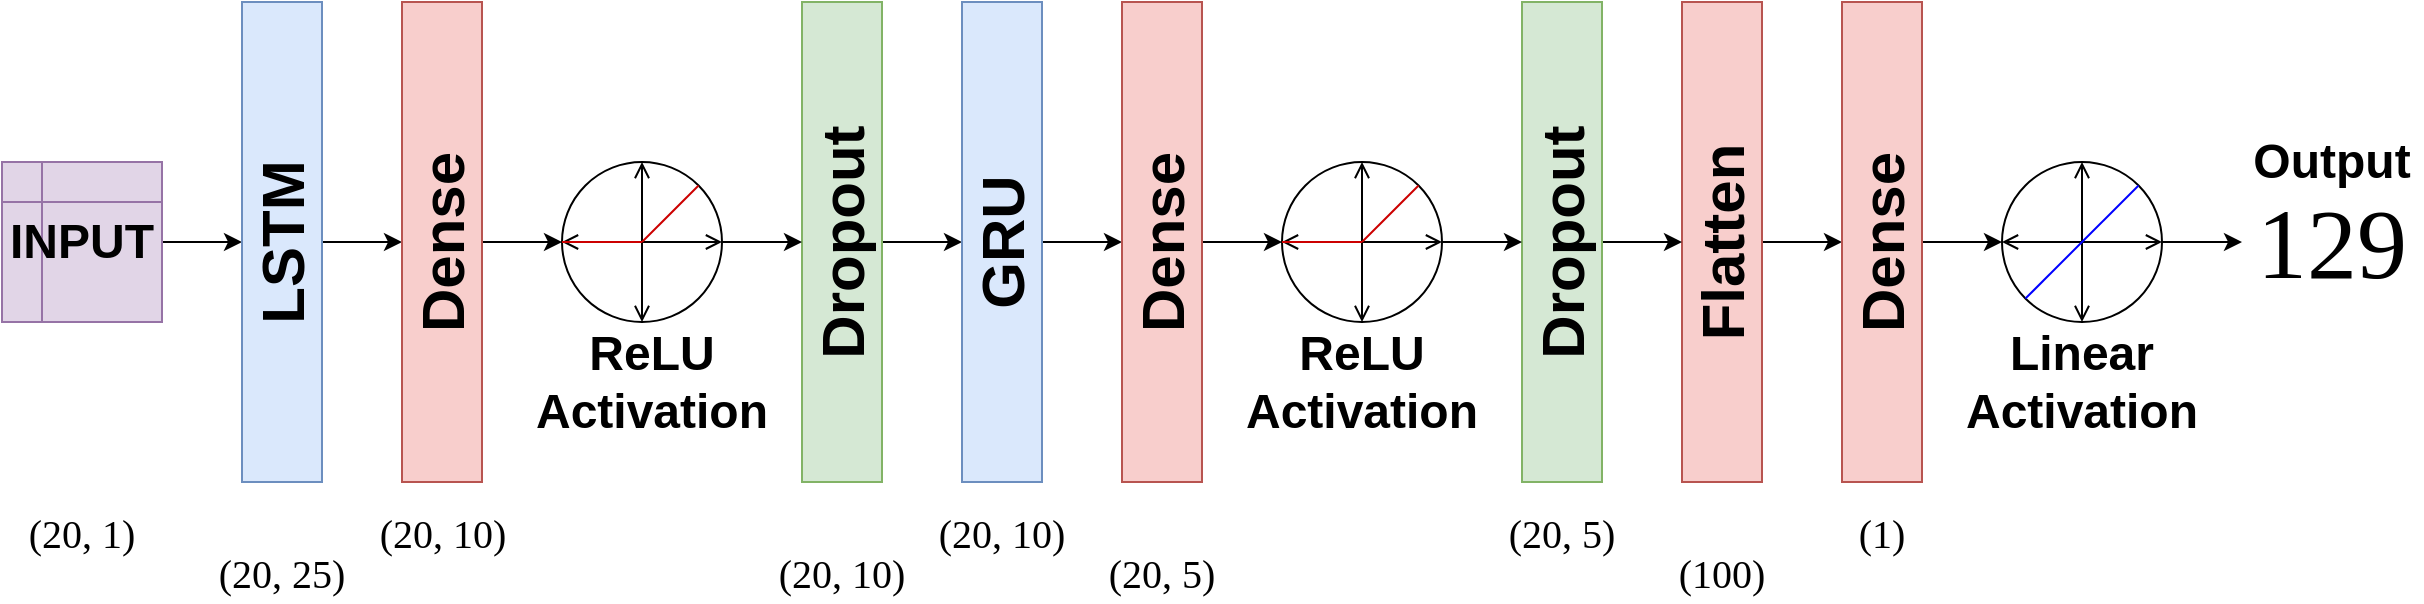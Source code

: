 <mxfile version="16.1.2" type="device"><diagram id="tV6tKjA-T-emc5aN9UP8" name="Page-1"><mxGraphModel dx="1720" dy="1222" grid="1" gridSize="10" guides="1" tooltips="1" connect="1" arrows="1" fold="1" page="1" pageScale="1" pageWidth="850" pageHeight="1100" math="0" shadow="0"><root><mxCell id="0"/><mxCell id="1" parent="0"/><mxCell id="MRrIlFEwWlFgGDTNwvTw-53" style="edgeStyle=orthogonalEdgeStyle;rounded=0;orthogonalLoop=1;jettySize=auto;html=1;entryX=0.5;entryY=0;entryDx=0;entryDy=0;fontSize=30;startArrow=none;startFill=0;endArrow=classic;endFill=1;strokeColor=#000000;strokeWidth=1;" parent="1" source="MRrIlFEwWlFgGDTNwvTw-1" target="MRrIlFEwWlFgGDTNwvTw-3" edge="1"><mxGeometry relative="1" as="geometry"/></mxCell><mxCell id="MRrIlFEwWlFgGDTNwvTw-1" value="&lt;font style=&quot;font-size: 24px&quot;&gt;&lt;b&gt;INPUT&lt;/b&gt;&lt;br&gt;&lt;/font&gt;" style="shape=internalStorage;whiteSpace=wrap;html=1;backgroundOutline=1;fillColor=#e1d5e7;strokeColor=#9673a6;" parent="1" vertex="1"><mxGeometry x="40" y="200" width="80" height="80" as="geometry"/></mxCell><mxCell id="MRrIlFEwWlFgGDTNwvTw-33" style="edgeStyle=orthogonalEdgeStyle;rounded=0;orthogonalLoop=1;jettySize=auto;html=1;entryX=0.5;entryY=0;entryDx=0;entryDy=0;fontSize=30;startArrow=none;startFill=0;endArrow=classic;endFill=1;strokeColor=#000000;strokeWidth=1;" parent="1" source="MRrIlFEwWlFgGDTNwvTw-3" target="MRrIlFEwWlFgGDTNwvTw-4" edge="1"><mxGeometry relative="1" as="geometry"/></mxCell><mxCell id="MRrIlFEwWlFgGDTNwvTw-3" value="&lt;b&gt;&lt;font style=&quot;font-size: 30px&quot;&gt;LSTM&lt;/font&gt;&lt;/b&gt;" style="rounded=0;whiteSpace=wrap;html=1;rotation=-90;fillColor=#dae8fc;strokeColor=#6c8ebf;" parent="1" vertex="1"><mxGeometry x="60" y="220" width="240" height="40" as="geometry"/></mxCell><mxCell id="MRrIlFEwWlFgGDTNwvTw-32" style="edgeStyle=orthogonalEdgeStyle;rounded=0;orthogonalLoop=1;jettySize=auto;html=1;fontSize=30;startArrow=none;startFill=0;endArrow=classic;endFill=1;strokeColor=#000000;strokeWidth=1;" parent="1" source="MRrIlFEwWlFgGDTNwvTw-4" edge="1"><mxGeometry relative="1" as="geometry"><mxPoint x="320" y="240" as="targetPoint"/></mxGeometry></mxCell><mxCell id="MRrIlFEwWlFgGDTNwvTw-4" value="&lt;b&gt;&lt;font style=&quot;font-size: 30px&quot;&gt;Dense&lt;/font&gt;&lt;/b&gt;" style="rounded=0;whiteSpace=wrap;html=1;rotation=-90;fillColor=#f8cecc;strokeColor=#b85450;" parent="1" vertex="1"><mxGeometry x="140" y="220" width="240" height="40" as="geometry"/></mxCell><mxCell id="MRrIlFEwWlFgGDTNwvTw-37" style="edgeStyle=orthogonalEdgeStyle;rounded=0;orthogonalLoop=1;jettySize=auto;html=1;entryX=0.5;entryY=0;entryDx=0;entryDy=0;fontSize=30;startArrow=none;startFill=0;endArrow=classic;endFill=1;strokeColor=#000000;strokeWidth=1;" parent="1" source="MRrIlFEwWlFgGDTNwvTw-5" target="MRrIlFEwWlFgGDTNwvTw-6" edge="1"><mxGeometry relative="1" as="geometry"/></mxCell><mxCell id="MRrIlFEwWlFgGDTNwvTw-5" value="&lt;b&gt;&lt;font style=&quot;font-size: 30px&quot;&gt;Dropout&lt;/font&gt;&lt;/b&gt;" style="rounded=0;whiteSpace=wrap;html=1;rotation=-90;fillColor=#d5e8d4;strokeColor=#82b366;" parent="1" vertex="1"><mxGeometry x="340" y="220" width="240" height="40" as="geometry"/></mxCell><mxCell id="MRrIlFEwWlFgGDTNwvTw-38" style="edgeStyle=orthogonalEdgeStyle;rounded=0;orthogonalLoop=1;jettySize=auto;html=1;entryX=0.5;entryY=0;entryDx=0;entryDy=0;fontSize=30;startArrow=none;startFill=0;endArrow=classic;endFill=1;strokeColor=#000000;strokeWidth=1;" parent="1" source="MRrIlFEwWlFgGDTNwvTw-6" target="MRrIlFEwWlFgGDTNwvTw-7" edge="1"><mxGeometry relative="1" as="geometry"/></mxCell><mxCell id="MRrIlFEwWlFgGDTNwvTw-6" value="&lt;b&gt;&lt;font style=&quot;font-size: 30px&quot;&gt;GRU&lt;/font&gt;&lt;/b&gt;" style="rounded=0;whiteSpace=wrap;html=1;rotation=-90;fillColor=#dae8fc;strokeColor=#6c8ebf;" parent="1" vertex="1"><mxGeometry x="420" y="220" width="240" height="40" as="geometry"/></mxCell><mxCell id="MRrIlFEwWlFgGDTNwvTw-46" style="edgeStyle=orthogonalEdgeStyle;rounded=0;orthogonalLoop=1;jettySize=auto;html=1;fontSize=30;startArrow=none;startFill=0;endArrow=classic;endFill=1;strokeColor=#000000;strokeWidth=1;" parent="1" source="MRrIlFEwWlFgGDTNwvTw-7" edge="1"><mxGeometry relative="1" as="geometry"><mxPoint x="680" y="240" as="targetPoint"/></mxGeometry></mxCell><mxCell id="MRrIlFEwWlFgGDTNwvTw-7" value="&lt;b&gt;&lt;font style=&quot;font-size: 30px&quot;&gt;Dense&lt;/font&gt;&lt;/b&gt;" style="rounded=0;whiteSpace=wrap;html=1;rotation=-90;fillColor=#f8cecc;strokeColor=#b85450;" parent="1" vertex="1"><mxGeometry x="500" y="220" width="240" height="40" as="geometry"/></mxCell><mxCell id="MRrIlFEwWlFgGDTNwvTw-50" style="edgeStyle=orthogonalEdgeStyle;rounded=0;orthogonalLoop=1;jettySize=auto;html=1;entryX=0.5;entryY=0;entryDx=0;entryDy=0;fontSize=30;startArrow=none;startFill=0;endArrow=classic;endFill=1;strokeColor=#000000;strokeWidth=1;" parent="1" source="MRrIlFEwWlFgGDTNwvTw-8" target="MRrIlFEwWlFgGDTNwvTw-9" edge="1"><mxGeometry relative="1" as="geometry"/></mxCell><mxCell id="MRrIlFEwWlFgGDTNwvTw-8" value="&lt;b&gt;&lt;font style=&quot;font-size: 30px&quot;&gt;Flatten&lt;/font&gt;&lt;/b&gt;" style="rounded=0;whiteSpace=wrap;html=1;rotation=-90;fillColor=#f8cecc;strokeColor=#b85450;" parent="1" vertex="1"><mxGeometry x="780" y="220" width="240" height="40" as="geometry"/></mxCell><mxCell id="MRrIlFEwWlFgGDTNwvTw-54" style="edgeStyle=orthogonalEdgeStyle;rounded=0;orthogonalLoop=1;jettySize=auto;html=1;fontSize=30;startArrow=none;startFill=0;endArrow=classic;endFill=1;strokeColor=#000000;strokeWidth=1;" parent="1" source="MRrIlFEwWlFgGDTNwvTw-9" edge="1"><mxGeometry relative="1" as="geometry"><mxPoint x="1040" y="240" as="targetPoint"/></mxGeometry></mxCell><mxCell id="MRrIlFEwWlFgGDTNwvTw-9" value="&lt;b&gt;&lt;font style=&quot;font-size: 30px&quot;&gt;Dense&lt;/font&gt;&lt;/b&gt;" style="rounded=0;whiteSpace=wrap;html=1;rotation=-90;fillColor=#f8cecc;strokeColor=#b85450;" parent="1" vertex="1"><mxGeometry x="860" y="220" width="240" height="40" as="geometry"/></mxCell><mxCell id="MRrIlFEwWlFgGDTNwvTw-49" style="edgeStyle=orthogonalEdgeStyle;rounded=0;orthogonalLoop=1;jettySize=auto;html=1;entryX=0.5;entryY=0;entryDx=0;entryDy=0;fontSize=30;startArrow=none;startFill=0;endArrow=classic;endFill=1;strokeColor=#000000;strokeWidth=1;" parent="1" source="MRrIlFEwWlFgGDTNwvTw-10" target="MRrIlFEwWlFgGDTNwvTw-8" edge="1"><mxGeometry relative="1" as="geometry"/></mxCell><mxCell id="MRrIlFEwWlFgGDTNwvTw-10" value="&lt;b&gt;&lt;font style=&quot;font-size: 30px&quot;&gt;Dropout&lt;/font&gt;&lt;/b&gt;" style="rounded=0;whiteSpace=wrap;html=1;rotation=-90;fillColor=#d5e8d4;strokeColor=#82b366;" parent="1" vertex="1"><mxGeometry x="700" y="220" width="240" height="40" as="geometry"/></mxCell><mxCell id="MRrIlFEwWlFgGDTNwvTw-28" value="&lt;b style=&quot;font-size: 24px&quot;&gt;Linear&lt;br&gt;Activation&lt;br&gt;&lt;/b&gt;" style="text;html=1;strokeColor=none;fillColor=none;align=center;verticalAlign=middle;whiteSpace=wrap;rounded=0;" parent="1" vertex="1"><mxGeometry x="1020" y="280" width="120" height="60" as="geometry"/></mxCell><mxCell id="MRrIlFEwWlFgGDTNwvTw-29" value="" style="group" parent="1" vertex="1" connectable="0"><mxGeometry x="320" y="200" width="80" height="80" as="geometry"/></mxCell><mxCell id="MRrIlFEwWlFgGDTNwvTw-18" value="" style="ellipse;whiteSpace=wrap;html=1;aspect=fixed;" parent="MRrIlFEwWlFgGDTNwvTw-29" vertex="1"><mxGeometry width="80" height="80" as="geometry"/></mxCell><mxCell id="MRrIlFEwWlFgGDTNwvTw-15" value="" style="endArrow=open;startArrow=open;html=1;rounded=0;strokeWidth=1;endFill=0;startFill=0;" parent="MRrIlFEwWlFgGDTNwvTw-29" edge="1"><mxGeometry width="50" height="50" relative="1" as="geometry"><mxPoint y="40" as="sourcePoint"/><mxPoint x="80" y="40" as="targetPoint"/><Array as="points"><mxPoint x="40" y="40"/></Array></mxGeometry></mxCell><mxCell id="MRrIlFEwWlFgGDTNwvTw-17" value="" style="endArrow=open;startArrow=open;html=1;rounded=0;strokeWidth=1;startFill=0;endFill=0;" parent="MRrIlFEwWlFgGDTNwvTw-29" edge="1"><mxGeometry width="50" height="50" relative="1" as="geometry"><mxPoint x="40" as="sourcePoint"/><mxPoint x="40" y="80" as="targetPoint"/><Array as="points"/></mxGeometry></mxCell><mxCell id="MRrIlFEwWlFgGDTNwvTw-20" value="" style="endArrow=none;html=1;rounded=0;strokeWidth=1;strokeColor=#CC0000;" parent="MRrIlFEwWlFgGDTNwvTw-29" edge="1"><mxGeometry width="50" height="50" relative="1" as="geometry"><mxPoint x="40" y="40" as="sourcePoint"/><mxPoint y="40" as="targetPoint"/></mxGeometry></mxCell><mxCell id="MRrIlFEwWlFgGDTNwvTw-21" value="" style="endArrow=none;html=1;rounded=0;strokeWidth=1;entryX=1;entryY=0;entryDx=0;entryDy=0;strokeColor=#CC0000;" parent="MRrIlFEwWlFgGDTNwvTw-29" target="MRrIlFEwWlFgGDTNwvTw-18" edge="1"><mxGeometry width="50" height="50" relative="1" as="geometry"><mxPoint x="40" y="40" as="sourcePoint"/><mxPoint x="60" y="20" as="targetPoint"/></mxGeometry></mxCell><mxCell id="MRrIlFEwWlFgGDTNwvTw-30" value="" style="group" parent="1" vertex="1" connectable="0"><mxGeometry x="1040" y="200" width="80" height="80" as="geometry"/></mxCell><mxCell id="MRrIlFEwWlFgGDTNwvTw-23" value="" style="ellipse;whiteSpace=wrap;html=1;aspect=fixed;" parent="MRrIlFEwWlFgGDTNwvTw-30" vertex="1"><mxGeometry width="80" height="80" as="geometry"/></mxCell><mxCell id="MRrIlFEwWlFgGDTNwvTw-24" value="" style="endArrow=open;startArrow=open;html=1;rounded=0;strokeWidth=1;endFill=0;startFill=0;" parent="MRrIlFEwWlFgGDTNwvTw-30" edge="1"><mxGeometry width="50" height="50" relative="1" as="geometry"><mxPoint y="40" as="sourcePoint"/><mxPoint x="80" y="40" as="targetPoint"/><Array as="points"><mxPoint x="40" y="40"/></Array></mxGeometry></mxCell><mxCell id="MRrIlFEwWlFgGDTNwvTw-25" value="" style="endArrow=open;startArrow=open;html=1;rounded=0;strokeWidth=1;startFill=0;endFill=0;" parent="MRrIlFEwWlFgGDTNwvTw-30" edge="1"><mxGeometry width="50" height="50" relative="1" as="geometry"><mxPoint x="40" as="sourcePoint"/><mxPoint x="40" y="80" as="targetPoint"/><Array as="points"/></mxGeometry></mxCell><mxCell id="MRrIlFEwWlFgGDTNwvTw-27" value="" style="endArrow=none;html=1;rounded=0;strokeWidth=1;entryX=1;entryY=0;entryDx=0;entryDy=0;strokeColor=#0000FF;exitX=0;exitY=1;exitDx=0;exitDy=0;" parent="MRrIlFEwWlFgGDTNwvTw-30" source="MRrIlFEwWlFgGDTNwvTw-23" target="MRrIlFEwWlFgGDTNwvTw-23" edge="1"><mxGeometry width="50" height="50" relative="1" as="geometry"><mxPoint x="40" y="40" as="sourcePoint"/><mxPoint x="60" y="20" as="targetPoint"/></mxGeometry></mxCell><mxCell id="MRrIlFEwWlFgGDTNwvTw-36" style="edgeStyle=orthogonalEdgeStyle;rounded=0;orthogonalLoop=1;jettySize=auto;html=1;entryX=0.5;entryY=0;entryDx=0;entryDy=0;fontSize=30;startArrow=none;startFill=0;endArrow=classic;endFill=1;strokeColor=#000000;strokeWidth=1;" parent="1" source="MRrIlFEwWlFgGDTNwvTw-18" target="MRrIlFEwWlFgGDTNwvTw-5" edge="1"><mxGeometry relative="1" as="geometry"/></mxCell><mxCell id="MRrIlFEwWlFgGDTNwvTw-40" value="" style="group" parent="1" vertex="1" connectable="0"><mxGeometry x="680" y="200" width="80" height="80" as="geometry"/></mxCell><mxCell id="MRrIlFEwWlFgGDTNwvTw-41" value="" style="ellipse;whiteSpace=wrap;html=1;aspect=fixed;" parent="MRrIlFEwWlFgGDTNwvTw-40" vertex="1"><mxGeometry width="80" height="80" as="geometry"/></mxCell><mxCell id="MRrIlFEwWlFgGDTNwvTw-42" value="" style="endArrow=open;startArrow=open;html=1;rounded=0;strokeWidth=1;endFill=0;startFill=0;" parent="MRrIlFEwWlFgGDTNwvTw-40" edge="1"><mxGeometry width="50" height="50" relative="1" as="geometry"><mxPoint y="40" as="sourcePoint"/><mxPoint x="80" y="40" as="targetPoint"/><Array as="points"><mxPoint x="40" y="40"/></Array></mxGeometry></mxCell><mxCell id="MRrIlFEwWlFgGDTNwvTw-43" value="" style="endArrow=open;startArrow=open;html=1;rounded=0;strokeWidth=1;startFill=0;endFill=0;" parent="MRrIlFEwWlFgGDTNwvTw-40" edge="1"><mxGeometry width="50" height="50" relative="1" as="geometry"><mxPoint x="40" as="sourcePoint"/><mxPoint x="40" y="80" as="targetPoint"/><Array as="points"/></mxGeometry></mxCell><mxCell id="MRrIlFEwWlFgGDTNwvTw-44" value="" style="endArrow=none;html=1;rounded=0;strokeWidth=1;strokeColor=#CC0000;" parent="MRrIlFEwWlFgGDTNwvTw-40" edge="1"><mxGeometry width="50" height="50" relative="1" as="geometry"><mxPoint x="40" y="40" as="sourcePoint"/><mxPoint y="40" as="targetPoint"/></mxGeometry></mxCell><mxCell id="MRrIlFEwWlFgGDTNwvTw-45" value="" style="endArrow=none;html=1;rounded=0;strokeWidth=1;entryX=1;entryY=0;entryDx=0;entryDy=0;strokeColor=#CC0000;" parent="MRrIlFEwWlFgGDTNwvTw-40" target="MRrIlFEwWlFgGDTNwvTw-41" edge="1"><mxGeometry width="50" height="50" relative="1" as="geometry"><mxPoint x="40" y="40" as="sourcePoint"/><mxPoint x="60" y="20" as="targetPoint"/></mxGeometry></mxCell><mxCell id="MRrIlFEwWlFgGDTNwvTw-47" style="edgeStyle=orthogonalEdgeStyle;rounded=0;orthogonalLoop=1;jettySize=auto;html=1;entryX=0.5;entryY=0;entryDx=0;entryDy=0;fontSize=30;startArrow=none;startFill=0;endArrow=classic;endFill=1;strokeColor=#000000;strokeWidth=1;" parent="1" source="MRrIlFEwWlFgGDTNwvTw-41" target="MRrIlFEwWlFgGDTNwvTw-10" edge="1"><mxGeometry relative="1" as="geometry"/></mxCell><mxCell id="MRrIlFEwWlFgGDTNwvTw-56" value="&lt;font style=&quot;font-size: 50px&quot; face=&quot;Verdana&quot;&gt;129&lt;/font&gt;" style="text;html=1;strokeColor=none;fillColor=none;align=center;verticalAlign=middle;whiteSpace=wrap;rounded=0;fontSize=30;" parent="1" vertex="1"><mxGeometry x="1160" y="217.5" width="90" height="45" as="geometry"/></mxCell><mxCell id="MRrIlFEwWlFgGDTNwvTw-57" style="edgeStyle=orthogonalEdgeStyle;rounded=0;orthogonalLoop=1;jettySize=auto;html=1;fontSize=30;startArrow=none;startFill=0;endArrow=classic;endFill=1;strokeColor=#000000;strokeWidth=1;" parent="1" source="MRrIlFEwWlFgGDTNwvTw-23" target="MRrIlFEwWlFgGDTNwvTw-56" edge="1"><mxGeometry relative="1" as="geometry"/></mxCell><mxCell id="MRrIlFEwWlFgGDTNwvTw-58" value="&lt;b style=&quot;font-size: 24px&quot;&gt;ReLU&lt;br&gt;Activation&lt;br&gt;&lt;/b&gt;" style="text;html=1;strokeColor=none;fillColor=none;align=center;verticalAlign=middle;whiteSpace=wrap;rounded=0;" parent="1" vertex="1"><mxGeometry x="660" y="280" width="120" height="60" as="geometry"/></mxCell><mxCell id="MRrIlFEwWlFgGDTNwvTw-59" value="&lt;b style=&quot;font-size: 24px&quot;&gt;ReLU&lt;br&gt;Activation&lt;br&gt;&lt;/b&gt;" style="text;html=1;strokeColor=none;fillColor=none;align=center;verticalAlign=middle;whiteSpace=wrap;rounded=0;" parent="1" vertex="1"><mxGeometry x="305" y="280" width="120" height="60" as="geometry"/></mxCell><mxCell id="MRrIlFEwWlFgGDTNwvTw-60" value="&lt;b style=&quot;font-size: 24px&quot;&gt;Output&lt;br&gt;&lt;/b&gt;" style="text;html=1;strokeColor=none;fillColor=none;align=center;verticalAlign=middle;whiteSpace=wrap;rounded=0;" parent="1" vertex="1"><mxGeometry x="1160" y="180" width="90" height="40" as="geometry"/></mxCell><mxCell id="MRrIlFEwWlFgGDTNwvTw-64" value="(20, 1)" style="text;html=1;strokeColor=none;fillColor=none;align=center;verticalAlign=middle;whiteSpace=wrap;rounded=0;fontFamily=Verdana;fontSize=20;" parent="1" vertex="1"><mxGeometry x="40" y="370" width="80" height="30" as="geometry"/></mxCell><mxCell id="MRrIlFEwWlFgGDTNwvTw-65" value="(20, 25)" style="text;html=1;strokeColor=none;fillColor=none;align=center;verticalAlign=middle;whiteSpace=wrap;rounded=0;fontFamily=Verdana;fontSize=20;" parent="1" vertex="1"><mxGeometry x="135" y="390" width="90" height="30" as="geometry"/></mxCell><mxCell id="MRrIlFEwWlFgGDTNwvTw-66" value="(20, 10)" style="text;html=1;strokeColor=none;fillColor=none;align=center;verticalAlign=middle;whiteSpace=wrap;rounded=0;fontFamily=Verdana;fontSize=20;" parent="1" vertex="1"><mxGeometry x="212.5" y="370" width="95" height="30" as="geometry"/></mxCell><mxCell id="MRrIlFEwWlFgGDTNwvTw-67" value="(20, 10)" style="text;html=1;strokeColor=none;fillColor=none;align=center;verticalAlign=middle;whiteSpace=wrap;rounded=0;fontFamily=Verdana;fontSize=20;" parent="1" vertex="1"><mxGeometry x="415" y="390" width="90" height="30" as="geometry"/></mxCell><mxCell id="MRrIlFEwWlFgGDTNwvTw-68" value="(20, 10)" style="text;html=1;strokeColor=none;fillColor=none;align=center;verticalAlign=middle;whiteSpace=wrap;rounded=0;fontFamily=Verdana;fontSize=20;" parent="1" vertex="1"><mxGeometry x="495" y="370" width="90" height="30" as="geometry"/></mxCell><mxCell id="MRrIlFEwWlFgGDTNwvTw-69" value="(20, 5)" style="text;html=1;strokeColor=none;fillColor=none;align=center;verticalAlign=middle;whiteSpace=wrap;rounded=0;fontFamily=Verdana;fontSize=20;" parent="1" vertex="1"><mxGeometry x="575" y="390" width="90" height="30" as="geometry"/></mxCell><mxCell id="MRrIlFEwWlFgGDTNwvTw-70" value="(20, 5)" style="text;html=1;strokeColor=none;fillColor=none;align=center;verticalAlign=middle;whiteSpace=wrap;rounded=0;fontFamily=Verdana;fontSize=20;" parent="1" vertex="1"><mxGeometry x="775" y="370" width="90" height="30" as="geometry"/></mxCell><mxCell id="MRrIlFEwWlFgGDTNwvTw-71" value="(100)" style="text;html=1;strokeColor=none;fillColor=none;align=center;verticalAlign=middle;whiteSpace=wrap;rounded=0;fontFamily=Verdana;fontSize=20;" parent="1" vertex="1"><mxGeometry x="855" y="390" width="90" height="30" as="geometry"/></mxCell><mxCell id="MRrIlFEwWlFgGDTNwvTw-72" value="(1)" style="text;html=1;strokeColor=none;fillColor=none;align=center;verticalAlign=middle;whiteSpace=wrap;rounded=0;fontFamily=Verdana;fontSize=20;" parent="1" vertex="1"><mxGeometry x="935" y="370" width="90" height="30" as="geometry"/></mxCell></root></mxGraphModel></diagram></mxfile>